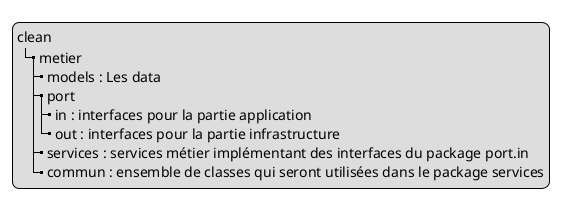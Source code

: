 @startuml
legend
clean
|_ metier
  |_ models : Les data
  |_ port
    |_ in : interfaces pour la partie application
    |_ out : interfaces pour la partie infrastructure
  |_ services : services métier implémentant des interfaces du package port.in
  |_ commun : ensemble de classes qui seront utilisées dans le package services
end legend
@enduml
